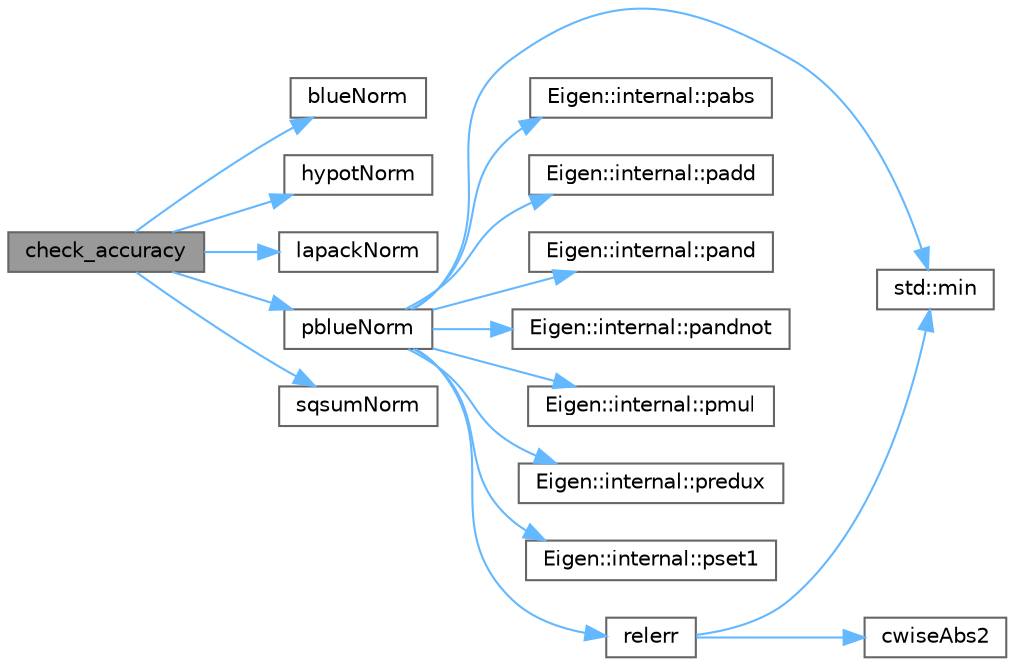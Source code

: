 digraph "check_accuracy"
{
 // LATEX_PDF_SIZE
  bgcolor="transparent";
  edge [fontname=Helvetica,fontsize=10,labelfontname=Helvetica,labelfontsize=10];
  node [fontname=Helvetica,fontsize=10,shape=box,height=0.2,width=0.4];
  rankdir="LR";
  Node1 [id="Node000001",label="check_accuracy",height=0.2,width=0.4,color="gray40", fillcolor="grey60", style="filled", fontcolor="black",tooltip=" "];
  Node1 -> Node2 [id="edge1_Node000001_Node000002",color="steelblue1",style="solid",tooltip=" "];
  Node2 [id="Node000002",label="blueNorm",height=0.2,width=0.4,color="grey40", fillcolor="white", style="filled",URL="$bench__norm_8cpp.html#a98ac01d8fdabe2710f04c335a876a00d",tooltip=" "];
  Node1 -> Node3 [id="edge2_Node000001_Node000003",color="steelblue1",style="solid",tooltip=" "];
  Node3 [id="Node000003",label="hypotNorm",height=0.2,width=0.4,color="grey40", fillcolor="white", style="filled",URL="$bench__norm_8cpp.html#ab130357d153cd8433086d8986a0518cb",tooltip=" "];
  Node1 -> Node4 [id="edge3_Node000001_Node000004",color="steelblue1",style="solid",tooltip=" "];
  Node4 [id="Node000004",label="lapackNorm",height=0.2,width=0.4,color="grey40", fillcolor="white", style="filled",URL="$bench__norm_8cpp.html#a2468afeb5fcfe332556e52b88c8c92a1",tooltip=" "];
  Node1 -> Node5 [id="edge4_Node000001_Node000005",color="steelblue1",style="solid",tooltip=" "];
  Node5 [id="Node000005",label="pblueNorm",height=0.2,width=0.4,color="grey40", fillcolor="white", style="filled",URL="$bench__norm_8cpp.html#ad65a6a64af552dfdf126a0f8957c736d",tooltip=" "];
  Node5 -> Node6 [id="edge5_Node000005_Node000006",color="steelblue1",style="solid",tooltip=" "];
  Node6 [id="Node000006",label="std::min",height=0.2,width=0.4,color="grey40", fillcolor="white", style="filled",URL="$namespacestd.html#ac7b9885417769949d76890454b6d072e",tooltip=" "];
  Node5 -> Node7 [id="edge6_Node000005_Node000007",color="steelblue1",style="solid",tooltip=" "];
  Node7 [id="Node000007",label="Eigen::internal::pabs",height=0.2,width=0.4,color="grey40", fillcolor="white", style="filled",URL="$namespace_eigen_1_1internal.html#a9fdd6f0bbf0e65f4b7f1d47a7b9e76c0",tooltip=" "];
  Node5 -> Node8 [id="edge7_Node000005_Node000008",color="steelblue1",style="solid",tooltip=" "];
  Node8 [id="Node000008",label="Eigen::internal::padd",height=0.2,width=0.4,color="grey40", fillcolor="white", style="filled",URL="$namespace_eigen_1_1internal.html#a0f50f3baa0dcc73cd1c0baa06e5c8c13",tooltip=" "];
  Node5 -> Node9 [id="edge8_Node000005_Node000009",color="steelblue1",style="solid",tooltip=" "];
  Node9 [id="Node000009",label="Eigen::internal::pand",height=0.2,width=0.4,color="grey40", fillcolor="white", style="filled",URL="$namespace_eigen_1_1internal.html#addb183b5d88afb48c715db609ad8015e",tooltip=" "];
  Node5 -> Node10 [id="edge9_Node000005_Node000010",color="steelblue1",style="solid",tooltip=" "];
  Node10 [id="Node000010",label="Eigen::internal::pandnot",height=0.2,width=0.4,color="grey40", fillcolor="white", style="filled",URL="$namespace_eigen_1_1internal.html#af0d93efd1718510bd216388a89d1e5d4",tooltip=" "];
  Node5 -> Node11 [id="edge10_Node000005_Node000011",color="steelblue1",style="solid",tooltip=" "];
  Node11 [id="Node000011",label="Eigen::internal::pmul",height=0.2,width=0.4,color="grey40", fillcolor="white", style="filled",URL="$namespace_eigen_1_1internal.html#a776f5f4b514ecaed2a98db928b8f745f",tooltip=" "];
  Node5 -> Node12 [id="edge11_Node000005_Node000012",color="steelblue1",style="solid",tooltip=" "];
  Node12 [id="Node000012",label="Eigen::internal::predux",height=0.2,width=0.4,color="grey40", fillcolor="white", style="filled",URL="$namespace_eigen_1_1internal.html#a1374897acbe2e3e2692a7ce362939a6a",tooltip=" "];
  Node5 -> Node13 [id="edge12_Node000005_Node000013",color="steelblue1",style="solid",tooltip=" "];
  Node13 [id="Node000013",label="Eigen::internal::pset1",height=0.2,width=0.4,color="grey40", fillcolor="white", style="filled",URL="$namespace_eigen_1_1internal.html#afa6f9a9f3c905b28cc29841935e44fdb",tooltip=" "];
  Node5 -> Node14 [id="edge13_Node000005_Node000014",color="steelblue1",style="solid",tooltip=" "];
  Node14 [id="Node000014",label="relerr",height=0.2,width=0.4,color="grey40", fillcolor="white", style="filled",URL="$matrix__functions_8h.html#af00b1950169db55b14a3a4abd7b9ee7b",tooltip=" "];
  Node14 -> Node15 [id="edge14_Node000014_Node000015",color="steelblue1",style="solid",tooltip=" "];
  Node15 [id="Node000015",label="cwiseAbs2",height=0.2,width=0.4,color="grey40", fillcolor="white", style="filled",URL="$_matrix_cwise_unary_ops_8h.html#a426713f88e0c1c0d6626fbadced4e9d7",tooltip=" "];
  Node14 -> Node6 [id="edge15_Node000014_Node000006",color="steelblue1",style="solid",tooltip=" "];
  Node1 -> Node16 [id="edge16_Node000001_Node000016",color="steelblue1",style="solid",tooltip=" "];
  Node16 [id="Node000016",label="sqsumNorm",height=0.2,width=0.4,color="grey40", fillcolor="white", style="filled",URL="$bench__norm_8cpp.html#a55bdca0882222b56a29fc4f12c05e675",tooltip=" "];
}
